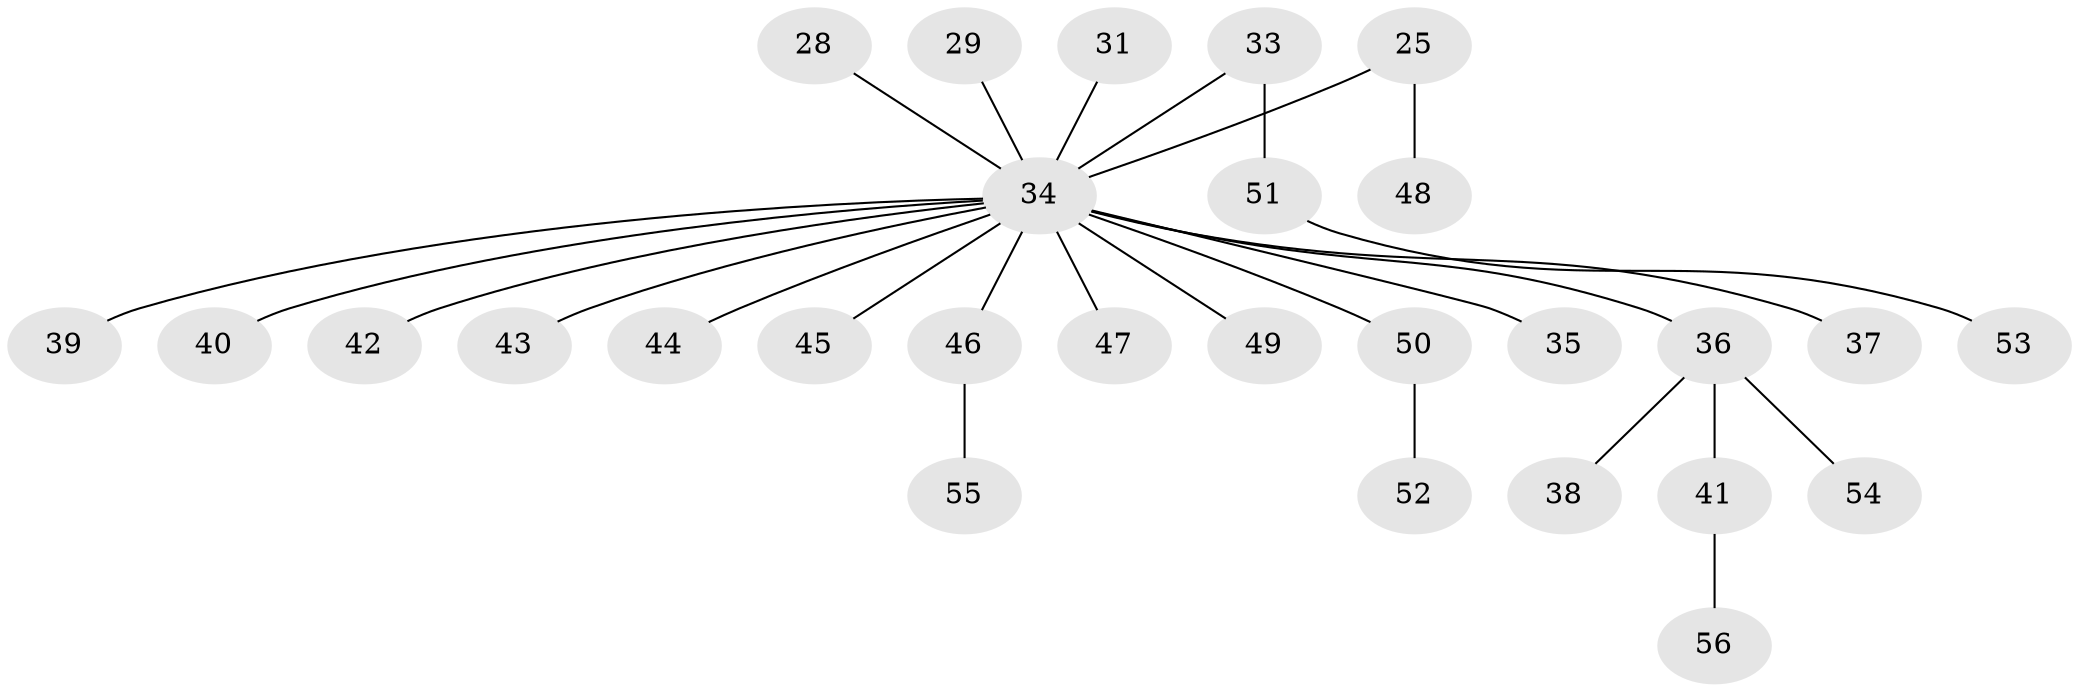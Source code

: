 // original degree distribution, {3: 0.08928571428571429, 6: 0.03571428571428571, 1: 0.5, 4: 0.08928571428571429, 2: 0.26785714285714285, 5: 0.017857142857142856}
// Generated by graph-tools (version 1.1) at 2025/52/03/09/25 04:52:55]
// undirected, 28 vertices, 27 edges
graph export_dot {
graph [start="1"]
  node [color=gray90,style=filled];
  25;
  28;
  29;
  31;
  33;
  34 [super="+6+14+8+9+11+30+15+16+18+19+22+24+26"];
  35;
  36 [super="+32"];
  37;
  38;
  39 [super="+23"];
  40;
  41;
  42;
  43;
  44;
  45;
  46;
  47;
  48;
  49;
  50 [super="+21"];
  51;
  52;
  53;
  54;
  55;
  56;
  25 -- 48;
  25 -- 34;
  28 -- 34;
  29 -- 34;
  31 -- 34;
  33 -- 51;
  33 -- 34;
  34 -- 35;
  34 -- 40;
  34 -- 42;
  34 -- 45;
  34 -- 46;
  34 -- 49;
  34 -- 36;
  34 -- 43;
  34 -- 44;
  34 -- 37;
  34 -- 47;
  34 -- 50;
  34 -- 39;
  36 -- 54;
  36 -- 38;
  36 -- 41;
  41 -- 56;
  46 -- 55;
  50 -- 52;
  51 -- 53;
}
